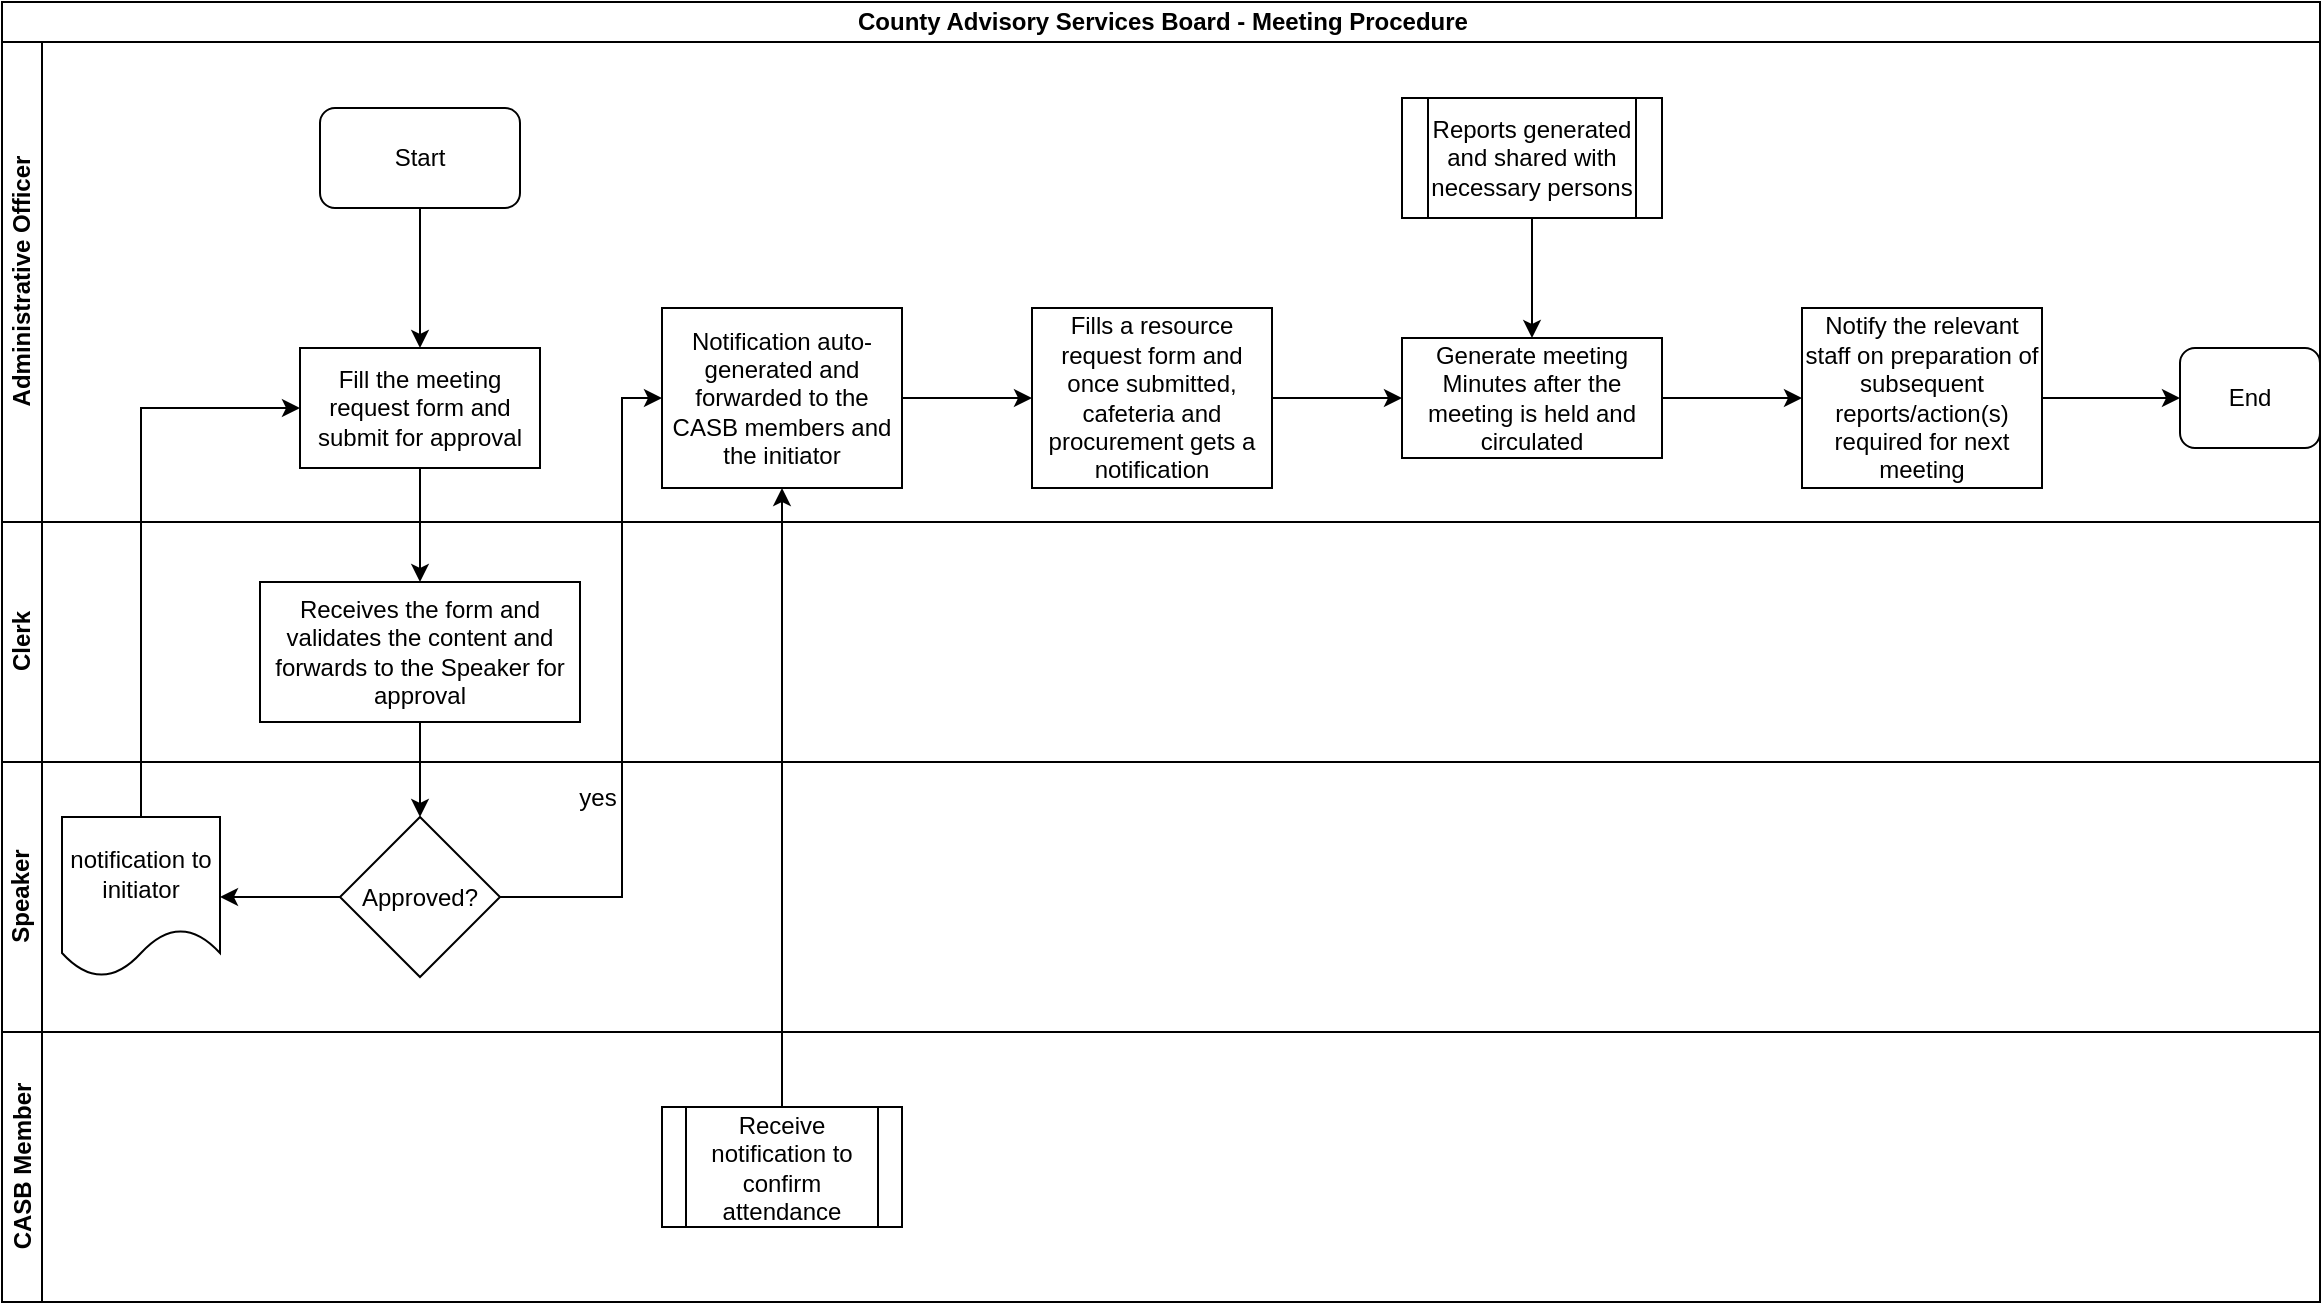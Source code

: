 <mxfile version="13.7.7" type="github">
  <diagram id="HAAz4Uk6-4tmhUEeWX3t" name="Page-1">
    <mxGraphModel dx="910" dy="487" grid="1" gridSize="10" guides="1" tooltips="1" connect="1" arrows="1" fold="1" page="1" pageScale="1" pageWidth="1169" pageHeight="827" math="0" shadow="0">
      <root>
        <mxCell id="0" />
        <mxCell id="1" parent="0" />
        <mxCell id="UEdaMPH9OgB5JB1oIhFr-1" value="County Advisory Services Board - Meeting Procedure" style="swimlane;html=1;childLayout=stackLayout;resizeParent=1;resizeParentMax=0;horizontal=1;startSize=20;horizontalStack=0;" vertex="1" parent="1">
          <mxGeometry x="10" y="10" width="1159" height="650" as="geometry" />
        </mxCell>
        <mxCell id="UEdaMPH9OgB5JB1oIhFr-2" value="Administrative Officer" style="swimlane;html=1;startSize=20;horizontal=0;" vertex="1" parent="UEdaMPH9OgB5JB1oIhFr-1">
          <mxGeometry y="20" width="1159" height="240" as="geometry" />
        </mxCell>
        <mxCell id="UEdaMPH9OgB5JB1oIhFr-5" value="Start" style="rounded=1;whiteSpace=wrap;html=1;" vertex="1" parent="UEdaMPH9OgB5JB1oIhFr-2">
          <mxGeometry x="159" y="33" width="100" height="50" as="geometry" />
        </mxCell>
        <mxCell id="UEdaMPH9OgB5JB1oIhFr-30" value="Reports generated and shared with necessary persons" style="shape=process;whiteSpace=wrap;html=1;backgroundOutline=1;" vertex="1" parent="UEdaMPH9OgB5JB1oIhFr-2">
          <mxGeometry x="700" y="28" width="130" height="60" as="geometry" />
        </mxCell>
        <mxCell id="UEdaMPH9OgB5JB1oIhFr-36" value="End" style="rounded=1;whiteSpace=wrap;html=1;" vertex="1" parent="UEdaMPH9OgB5JB1oIhFr-2">
          <mxGeometry x="1089" y="153" width="70" height="50" as="geometry" />
        </mxCell>
        <mxCell id="UEdaMPH9OgB5JB1oIhFr-28" value="Generate meeting Minutes after the meeting is held and circulated" style="whiteSpace=wrap;html=1;rounded=0;" vertex="1" parent="UEdaMPH9OgB5JB1oIhFr-2">
          <mxGeometry x="700" y="148" width="130" height="60" as="geometry" />
        </mxCell>
        <mxCell id="UEdaMPH9OgB5JB1oIhFr-20" value="&lt;div align=&quot;center&quot;&gt;Fills a resource request form and once submitted, cafeteria and procurement gets a notification&lt;/div&gt;" style="whiteSpace=wrap;html=1;rounded=0;align=center;" vertex="1" parent="UEdaMPH9OgB5JB1oIhFr-2">
          <mxGeometry x="515" y="133" width="120" height="90" as="geometry" />
        </mxCell>
        <mxCell id="UEdaMPH9OgB5JB1oIhFr-8" value="Fill the meeting request form and submit for approval" style="rounded=0;whiteSpace=wrap;html=1;" vertex="1" parent="UEdaMPH9OgB5JB1oIhFr-2">
          <mxGeometry x="149" y="153" width="120" height="60" as="geometry" />
        </mxCell>
        <mxCell id="UEdaMPH9OgB5JB1oIhFr-7" value="" style="edgeStyle=orthogonalEdgeStyle;rounded=0;orthogonalLoop=1;jettySize=auto;html=1;entryX=0.5;entryY=0;entryDx=0;entryDy=0;" edge="1" parent="UEdaMPH9OgB5JB1oIhFr-2" source="UEdaMPH9OgB5JB1oIhFr-5" target="UEdaMPH9OgB5JB1oIhFr-8">
          <mxGeometry relative="1" as="geometry">
            <mxPoint x="209" y="148" as="targetPoint" />
          </mxGeometry>
        </mxCell>
        <mxCell id="UEdaMPH9OgB5JB1oIhFr-13" value="Notification auto-generated and forwarded to the CASB members and the initiator" style="whiteSpace=wrap;html=1;rounded=0;" vertex="1" parent="UEdaMPH9OgB5JB1oIhFr-2">
          <mxGeometry x="330" y="133" width="120" height="90" as="geometry" />
        </mxCell>
        <mxCell id="UEdaMPH9OgB5JB1oIhFr-21" value="" style="edgeStyle=orthogonalEdgeStyle;rounded=0;orthogonalLoop=1;jettySize=auto;html=1;" edge="1" parent="UEdaMPH9OgB5JB1oIhFr-2" source="UEdaMPH9OgB5JB1oIhFr-13" target="UEdaMPH9OgB5JB1oIhFr-20">
          <mxGeometry relative="1" as="geometry" />
        </mxCell>
        <mxCell id="UEdaMPH9OgB5JB1oIhFr-29" value="" style="edgeStyle=orthogonalEdgeStyle;rounded=0;orthogonalLoop=1;jettySize=auto;html=1;" edge="1" parent="UEdaMPH9OgB5JB1oIhFr-2" source="UEdaMPH9OgB5JB1oIhFr-20" target="UEdaMPH9OgB5JB1oIhFr-28">
          <mxGeometry relative="1" as="geometry" />
        </mxCell>
        <mxCell id="UEdaMPH9OgB5JB1oIhFr-31" value="" style="edgeStyle=orthogonalEdgeStyle;rounded=0;orthogonalLoop=1;jettySize=auto;html=1;" edge="1" parent="UEdaMPH9OgB5JB1oIhFr-2" source="UEdaMPH9OgB5JB1oIhFr-30" target="UEdaMPH9OgB5JB1oIhFr-28">
          <mxGeometry relative="1" as="geometry" />
        </mxCell>
        <mxCell id="UEdaMPH9OgB5JB1oIhFr-3" value="Clerk" style="swimlane;html=1;startSize=20;horizontal=0;" vertex="1" parent="UEdaMPH9OgB5JB1oIhFr-1">
          <mxGeometry y="260" width="1159" height="120" as="geometry" />
        </mxCell>
        <mxCell id="UEdaMPH9OgB5JB1oIhFr-9" value="Receives the form and validates the content and forwards to the Speaker for approval" style="whiteSpace=wrap;html=1;rounded=0;" vertex="1" parent="UEdaMPH9OgB5JB1oIhFr-3">
          <mxGeometry x="129" y="30" width="160" height="70" as="geometry" />
        </mxCell>
        <mxCell id="UEdaMPH9OgB5JB1oIhFr-4" value="Speaker" style="swimlane;html=1;startSize=20;horizontal=0;" vertex="1" parent="UEdaMPH9OgB5JB1oIhFr-1">
          <mxGeometry y="380" width="1159" height="135" as="geometry" />
        </mxCell>
        <mxCell id="UEdaMPH9OgB5JB1oIhFr-15" value="yes" style="text;html=1;strokeColor=none;fillColor=none;align=center;verticalAlign=middle;whiteSpace=wrap;rounded=0;" vertex="1" parent="UEdaMPH9OgB5JB1oIhFr-4">
          <mxGeometry x="278" y="7.5" width="40" height="20" as="geometry" />
        </mxCell>
        <mxCell id="UEdaMPH9OgB5JB1oIhFr-11" value="Approved?" style="rhombus;whiteSpace=wrap;html=1;rounded=0;" vertex="1" parent="UEdaMPH9OgB5JB1oIhFr-4">
          <mxGeometry x="169" y="27.5" width="80" height="80" as="geometry" />
        </mxCell>
        <mxCell id="UEdaMPH9OgB5JB1oIhFr-10" value="" style="edgeStyle=orthogonalEdgeStyle;rounded=0;orthogonalLoop=1;jettySize=auto;html=1;" edge="1" parent="UEdaMPH9OgB5JB1oIhFr-1" source="UEdaMPH9OgB5JB1oIhFr-8" target="UEdaMPH9OgB5JB1oIhFr-9">
          <mxGeometry relative="1" as="geometry" />
        </mxCell>
        <mxCell id="UEdaMPH9OgB5JB1oIhFr-12" value="" style="edgeStyle=orthogonalEdgeStyle;rounded=0;orthogonalLoop=1;jettySize=auto;html=1;" edge="1" parent="UEdaMPH9OgB5JB1oIhFr-1" source="UEdaMPH9OgB5JB1oIhFr-9" target="UEdaMPH9OgB5JB1oIhFr-11">
          <mxGeometry relative="1" as="geometry" />
        </mxCell>
        <mxCell id="UEdaMPH9OgB5JB1oIhFr-14" value="" style="edgeStyle=orthogonalEdgeStyle;rounded=0;orthogonalLoop=1;jettySize=auto;html=1;entryX=0;entryY=0.5;entryDx=0;entryDy=0;" edge="1" parent="UEdaMPH9OgB5JB1oIhFr-1" source="UEdaMPH9OgB5JB1oIhFr-11" target="UEdaMPH9OgB5JB1oIhFr-13">
          <mxGeometry relative="1" as="geometry">
            <Array as="points">
              <mxPoint x="310" y="448" />
              <mxPoint x="310" y="198" />
            </Array>
          </mxGeometry>
        </mxCell>
        <mxCell id="UEdaMPH9OgB5JB1oIhFr-22" value="CASB Member" style="swimlane;html=1;startSize=20;horizontal=0;" vertex="1" parent="UEdaMPH9OgB5JB1oIhFr-1">
          <mxGeometry y="515" width="1159" height="135" as="geometry" />
        </mxCell>
        <mxCell id="UEdaMPH9OgB5JB1oIhFr-25" value="Receive notification to confirm attendance" style="shape=process;whiteSpace=wrap;html=1;backgroundOutline=1;" vertex="1" parent="UEdaMPH9OgB5JB1oIhFr-22">
          <mxGeometry x="330" y="37.5" width="120" height="60" as="geometry" />
        </mxCell>
        <mxCell id="UEdaMPH9OgB5JB1oIhFr-27" value="" style="edgeStyle=orthogonalEdgeStyle;rounded=0;orthogonalLoop=1;jettySize=auto;html=1;entryX=0.5;entryY=1;entryDx=0;entryDy=0;" edge="1" parent="UEdaMPH9OgB5JB1oIhFr-1" source="UEdaMPH9OgB5JB1oIhFr-25" target="UEdaMPH9OgB5JB1oIhFr-13">
          <mxGeometry relative="1" as="geometry">
            <mxPoint x="390" y="472.5" as="targetPoint" />
          </mxGeometry>
        </mxCell>
        <mxCell id="UEdaMPH9OgB5JB1oIhFr-19" value="" style="edgeStyle=orthogonalEdgeStyle;rounded=0;orthogonalLoop=1;jettySize=auto;html=1;entryX=0;entryY=0.5;entryDx=0;entryDy=0;" edge="1" parent="1" source="UEdaMPH9OgB5JB1oIhFr-16" target="UEdaMPH9OgB5JB1oIhFr-8">
          <mxGeometry relative="1" as="geometry">
            <mxPoint x="79.5" y="337.5" as="targetPoint" />
            <Array as="points">
              <mxPoint x="80" y="213" />
            </Array>
          </mxGeometry>
        </mxCell>
        <mxCell id="UEdaMPH9OgB5JB1oIhFr-16" value="notification to initiator" style="shape=document;whiteSpace=wrap;html=1;boundedLbl=1;rounded=0;" vertex="1" parent="1">
          <mxGeometry x="40" y="417.5" width="79" height="80" as="geometry" />
        </mxCell>
        <mxCell id="UEdaMPH9OgB5JB1oIhFr-17" value="" style="edgeStyle=orthogonalEdgeStyle;rounded=0;orthogonalLoop=1;jettySize=auto;html=1;" edge="1" parent="1" source="UEdaMPH9OgB5JB1oIhFr-11" target="UEdaMPH9OgB5JB1oIhFr-16">
          <mxGeometry relative="1" as="geometry" />
        </mxCell>
        <mxCell id="UEdaMPH9OgB5JB1oIhFr-33" value="" style="edgeStyle=orthogonalEdgeStyle;rounded=0;orthogonalLoop=1;jettySize=auto;html=1;" edge="1" parent="1" source="UEdaMPH9OgB5JB1oIhFr-28" target="UEdaMPH9OgB5JB1oIhFr-32">
          <mxGeometry relative="1" as="geometry" />
        </mxCell>
        <mxCell id="UEdaMPH9OgB5JB1oIhFr-32" value="Notify the relevant staff on preparation of subsequent reports/action(s) required for next meeting " style="whiteSpace=wrap;html=1;rounded=0;" vertex="1" parent="1">
          <mxGeometry x="910" y="163" width="120" height="90" as="geometry" />
        </mxCell>
        <mxCell id="UEdaMPH9OgB5JB1oIhFr-37" value="" style="edgeStyle=orthogonalEdgeStyle;rounded=0;orthogonalLoop=1;jettySize=auto;html=1;" edge="1" parent="1" source="UEdaMPH9OgB5JB1oIhFr-32" target="UEdaMPH9OgB5JB1oIhFr-36">
          <mxGeometry relative="1" as="geometry">
            <mxPoint x="1030" y="208" as="sourcePoint" />
            <mxPoint x="1130" y="208" as="targetPoint" />
          </mxGeometry>
        </mxCell>
      </root>
    </mxGraphModel>
  </diagram>
</mxfile>
